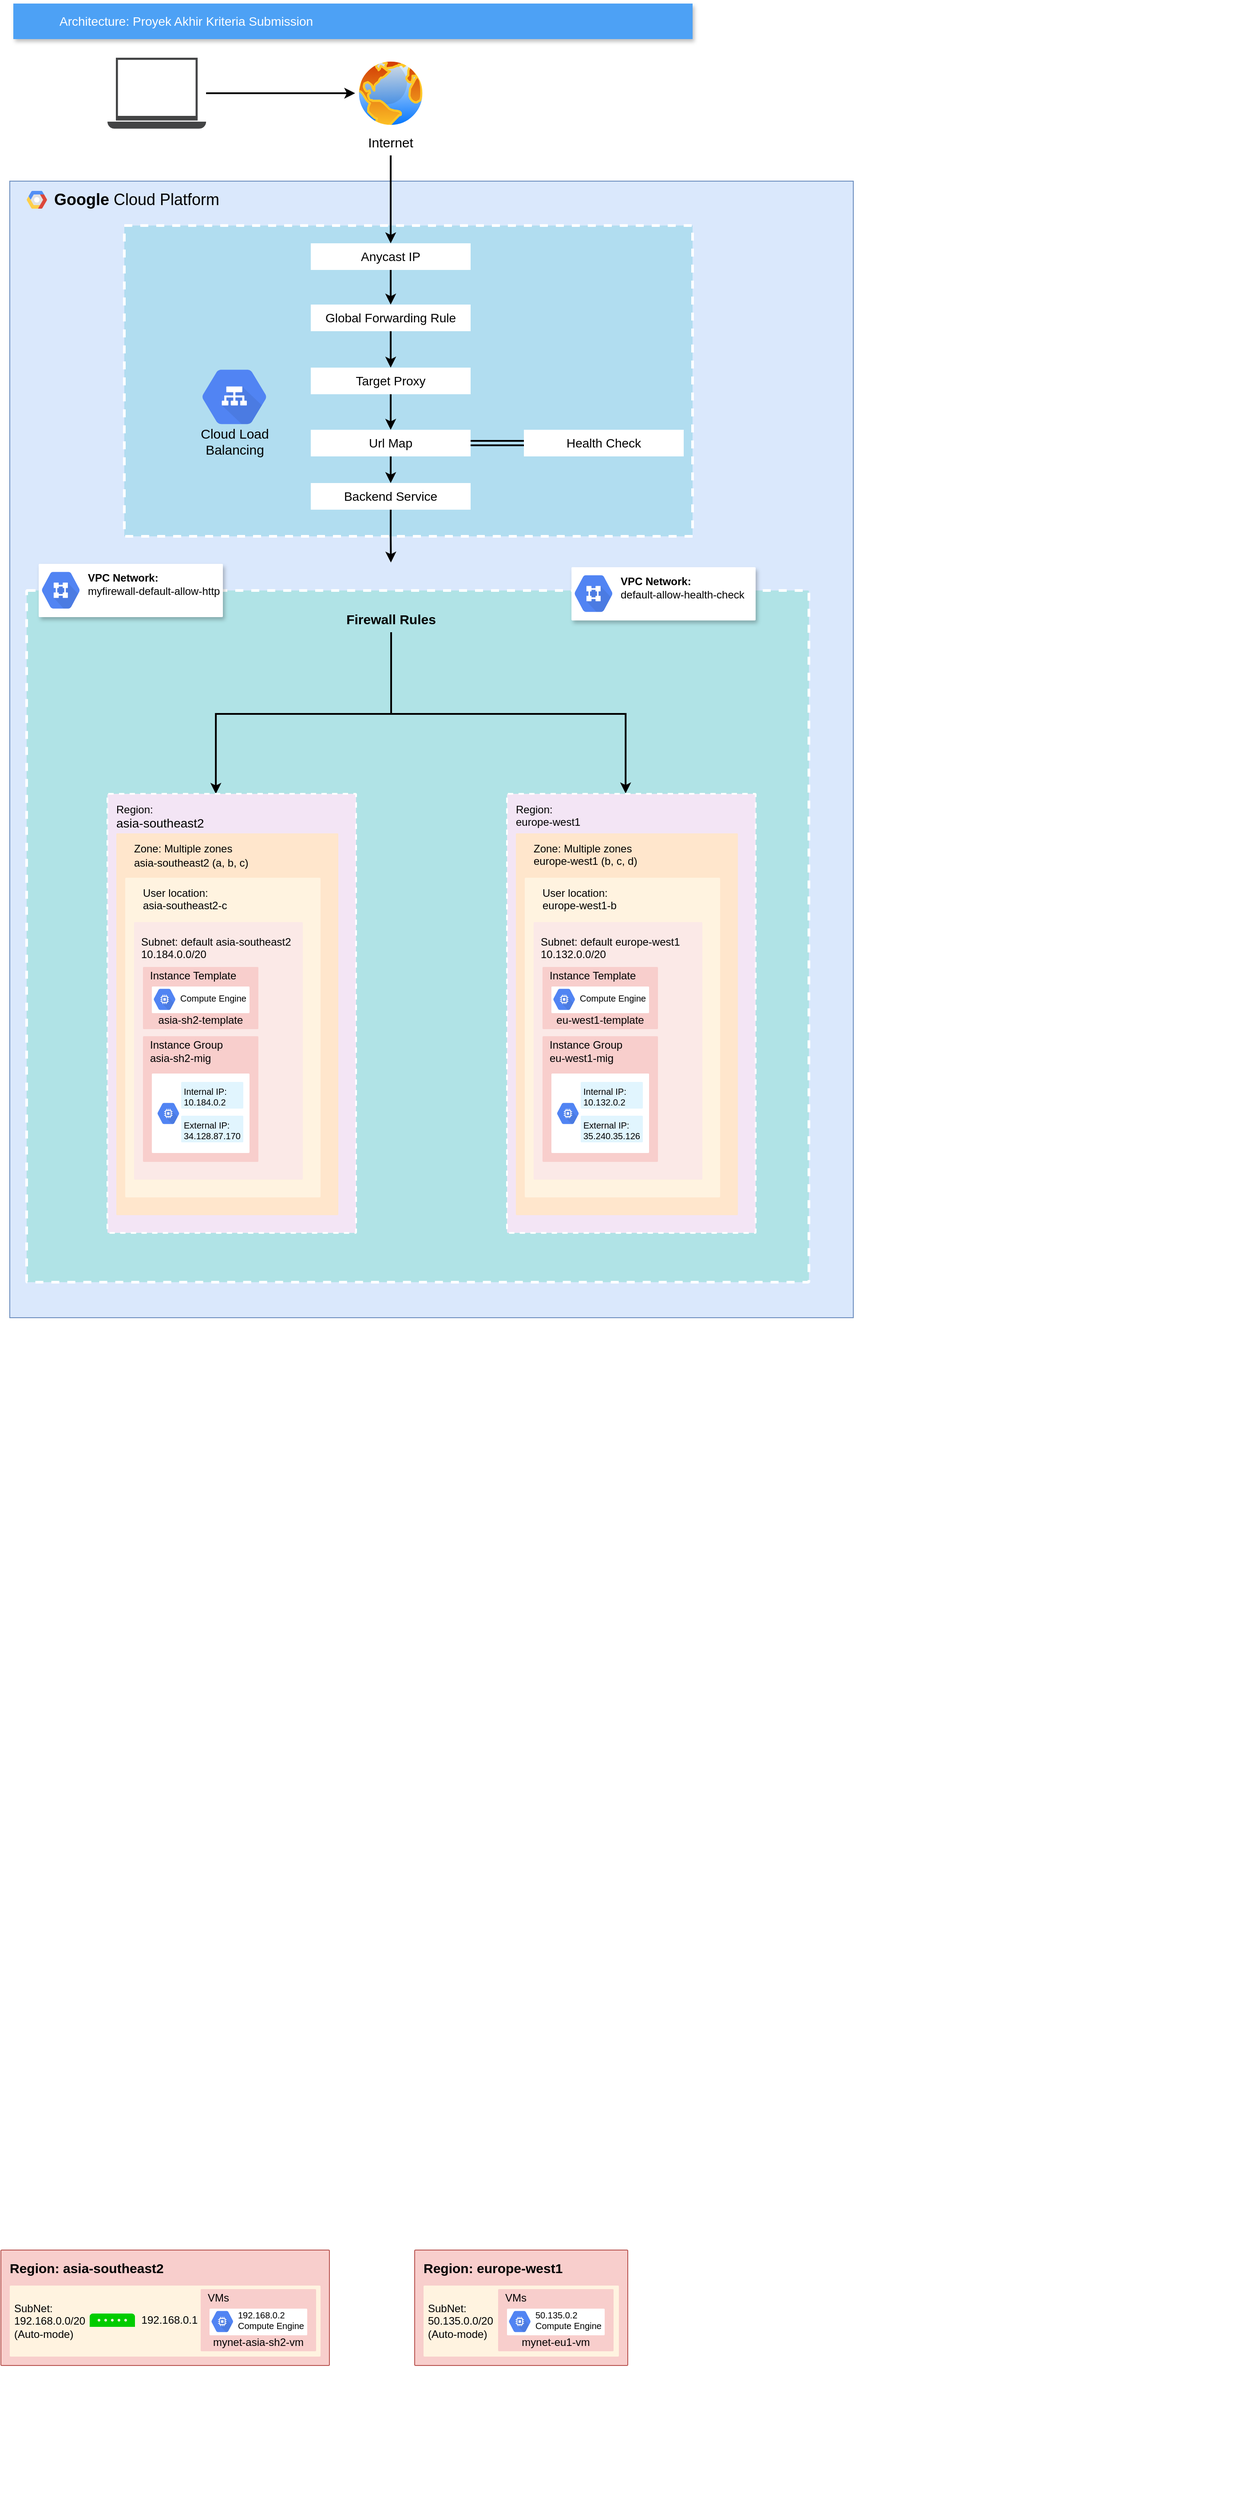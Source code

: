 <mxfile version="22.0.6" type="github">
  <diagram id="f106602c-feb2-e66a-4537-3a34d633f6aa" name="Page-1">
    <mxGraphModel dx="1956" dy="1013" grid="1" gridSize="10" guides="1" tooltips="1" connect="1" arrows="1" fold="1" page="1" pageScale="1" pageWidth="1169" pageHeight="827" background="none" math="0" shadow="0">
      <root>
        <mxCell id="0" />
        <mxCell id="1" parent="0" />
        <mxCell id="14" value="&lt;b style=&quot;font-size: 18px;&quot;&gt;Google &lt;/b&gt;Cloud Platform" style="fillColor=#dae8fc;strokeColor=#6c8ebf;shadow=0;fontSize=18;align=left;spacing=10;9E9E9E;verticalAlign=top;spacingTop=-4;fontStyle=0;spacingLeft=40;html=1;movable=1;resizable=1;rotatable=1;deletable=1;editable=1;locked=0;connectable=1;container=0;" parent="1" vertex="1">
          <mxGeometry x="150" y="260" width="950" height="1280" as="geometry" />
        </mxCell>
        <mxCell id="2" value="Architecture: Proyek Akhir Kriteria Submission" style="fillColor=#4DA1F5;strokeColor=none;shadow=1;gradientColor=none;fontSize=14;align=left;spacingLeft=50;fontColor=#ffffff;html=1;" parent="1" vertex="1">
          <mxGeometry x="154" y="60" width="765" height="40" as="geometry" />
        </mxCell>
        <mxCell id="BLvqwAtGWl9acbZ8wkbC-81" value="" style="edgeStyle=orthogonalEdgeStyle;rounded=0;orthogonalLoop=1;jettySize=auto;html=1;fontFamily=Helvetica;fontSize=15;fontColor=#000000;strokeWidth=2;" parent="1" source="BLvqwAtGWl9acbZ8wkbC-26" target="BLvqwAtGWl9acbZ8wkbC-31" edge="1">
          <mxGeometry relative="1" as="geometry" />
        </mxCell>
        <mxCell id="BLvqwAtGWl9acbZ8wkbC-26" value="" style="sketch=0;pointerEvents=1;shadow=0;dashed=0;html=1;strokeColor=none;fillColor=#434445;aspect=fixed;labelPosition=center;verticalLabelPosition=bottom;verticalAlign=top;align=center;outlineConnect=0;shape=mxgraph.vvd.laptop;" parent="1" vertex="1">
          <mxGeometry x="260" y="121" width="111.11" height="80" as="geometry" />
        </mxCell>
        <mxCell id="BLvqwAtGWl9acbZ8wkbC-31" value="" style="image;aspect=fixed;perimeter=ellipsePerimeter;html=1;align=center;shadow=0;dashed=0;spacingTop=3;image=img/lib/active_directory/internet_globe.svg;" parent="1" vertex="1">
          <mxGeometry x="539" y="121" width="80" height="80" as="geometry" />
        </mxCell>
        <mxCell id="15" value="" style="shape=mxgraph.gcp2.google_cloud_platform;fillColor=#F6F6F6;strokeColor=none;shadow=0;gradientColor=none;" parent="1" vertex="1">
          <mxGeometry x="169" y="271" width="23" height="20" as="geometry">
            <mxPoint x="20" y="11" as="offset" />
          </mxGeometry>
        </mxCell>
        <mxCell id="BLvqwAtGWl9acbZ8wkbC-93" value="" style="sketch=0;points=[[0,0,0],[0.25,0,0],[0.5,0,0],[0.75,0,0],[1,0,0],[1,0.25,0],[1,0.5,0],[1,0.75,0],[1,1,0],[0.75,1,0],[0.5,1,0],[0.25,1,0],[0,1,0],[0,0.75,0],[0,0.5,0],[0,0.25,0]];rounded=1;absoluteArcSize=1;arcSize=2;html=1;strokeColor=#FFFFFF;shadow=0;dashed=1;fontSize=14;align=center;verticalAlign=top;spacing=10;spacingTop=-3;whiteSpace=wrap;fillColor=#b0e3e6;labelBackgroundColor=none;labelBorderColor=none;spacingLeft=3;fontFamily=Helvetica;strokeWidth=3;container=0;" parent="1" vertex="1">
          <mxGeometry x="169" y="721" width="881" height="779" as="geometry" />
        </mxCell>
        <mxCell id="BLvqwAtGWl9acbZ8wkbC-58" value="" style="points=[[0,0,0],[0.25,0,0],[0.5,0,0],[0.75,0,0],[1,0,0],[1,0.25,0],[1,0.5,0],[1,0.75,0],[1,1,0],[0.75,1,0],[0.5,1,0],[0.25,1,0],[0,1,0],[0,0.75,0],[0,0.5,0],[0,0.25,0]];rounded=0;absoluteArcSize=1;arcSize=2;html=1;strokeColor=#FFFFFF;shadow=0;fontSize=12;align=left;verticalAlign=top;spacing=10;spacingTop=-4;whiteSpace=wrap;fillColor=#b1ddf0;labelBackgroundColor=none;labelBorderColor=none;spacingLeft=-10;fontFamily=Helvetica;strokeWidth=3;glass=0;dashed=1;" parent="1" vertex="1">
          <mxGeometry x="279" y="310" width="640" height="350" as="geometry" />
        </mxCell>
        <mxCell id="BLvqwAtGWl9acbZ8wkbC-281" style="edgeStyle=orthogonalEdgeStyle;rounded=0;orthogonalLoop=1;jettySize=auto;html=1;entryX=0.5;entryY=0;entryDx=0;entryDy=0;fontFamily=Helvetica;fontSize=15;fontColor=#000000;strokeWidth=2;" parent="1" source="BLvqwAtGWl9acbZ8wkbC-67" target="BLvqwAtGWl9acbZ8wkbC-72" edge="1">
          <mxGeometry relative="1" as="geometry" />
        </mxCell>
        <mxCell id="BLvqwAtGWl9acbZ8wkbC-67" value="&lt;div&gt;&lt;span style=&quot;background-color: initial;&quot;&gt;Anycast IP&lt;/span&gt;&lt;br&gt;&lt;/div&gt;" style="whiteSpace=wrap;html=1;dashed=0;labelBackgroundColor=none;labelBorderColor=none;align=center;verticalAlign=top;spacingLeft=0;fontFamily=Helvetica;fontSize=14;strokeColor=none;" parent="1" vertex="1">
          <mxGeometry x="489" y="330" width="180" height="30" as="geometry" />
        </mxCell>
        <mxCell id="BLvqwAtGWl9acbZ8wkbC-73" value="Target Proxy" style="whiteSpace=wrap;html=1;dashed=0;labelBackgroundColor=none;labelBorderColor=none;align=center;verticalAlign=top;spacingLeft=0;fontFamily=Helvetica;fontSize=14;strokeColor=none;" parent="1" vertex="1">
          <mxGeometry x="489" y="470" width="180" height="30" as="geometry" />
        </mxCell>
        <mxCell id="BLvqwAtGWl9acbZ8wkbC-72" value="Global Forwarding Rule" style="whiteSpace=wrap;html=1;dashed=0;labelBackgroundColor=none;labelBorderColor=none;align=center;verticalAlign=top;spacingLeft=0;fontFamily=Helvetica;fontSize=14;strokeColor=none;" parent="1" vertex="1">
          <mxGeometry x="489" y="399" width="180" height="30" as="geometry" />
        </mxCell>
        <mxCell id="BLvqwAtGWl9acbZ8wkbC-76" value="Url Map" style="whiteSpace=wrap;html=1;dashed=0;labelBackgroundColor=none;labelBorderColor=none;align=center;verticalAlign=top;spacingLeft=0;fontFamily=Helvetica;fontSize=14;strokeColor=none;" parent="1" vertex="1">
          <mxGeometry x="489" y="540" width="180" height="30" as="geometry" />
        </mxCell>
        <mxCell id="BLvqwAtGWl9acbZ8wkbC-75" value="Backend Service" style="whiteSpace=wrap;html=1;dashed=0;labelBackgroundColor=none;labelBorderColor=none;align=center;verticalAlign=top;spacingLeft=0;fontFamily=Helvetica;fontSize=14;strokeColor=none;" parent="1" vertex="1">
          <mxGeometry x="489" y="600" width="180" height="30" as="geometry" />
        </mxCell>
        <mxCell id="BLvqwAtGWl9acbZ8wkbC-74" value="Health Check" style="whiteSpace=wrap;html=1;dashed=0;labelBackgroundColor=none;labelBorderColor=none;align=center;verticalAlign=top;spacingLeft=0;fontFamily=Helvetica;fontSize=14;strokeColor=none;" parent="1" vertex="1">
          <mxGeometry x="729" y="540" width="180" height="30" as="geometry" />
        </mxCell>
        <mxCell id="BLvqwAtGWl9acbZ8wkbC-50" value="Cloud Load&#xa;Balancing" style="dashed=0;connectable=0;html=1;fillColor=#5184F3;strokeColor=none;shape=mxgraph.gcp2.hexIcon;prIcon=cloud_load_balancing;part=1;labelPosition=center;verticalLabelPosition=bottom;align=center;verticalAlign=top;spacingLeft=-10;fontColor=#000000;fontSize=15;overflow=visible;labelBackgroundColor=none;labelBorderColor=none;" parent="1" vertex="1">
          <mxGeometry x="348" y="458" width="110" height="90" as="geometry">
            <mxPoint x="5" y="-19.5" as="offset" />
          </mxGeometry>
        </mxCell>
        <mxCell id="BLvqwAtGWl9acbZ8wkbC-92" value="" style="shape=image;html=1;verticalAlign=top;verticalLabelPosition=bottom;labelBackgroundColor=#ffffff;imageAspect=0;aspect=fixed;image=https://cdn1.iconfinder.com/data/icons/unicons-line-vol-5/24/padlock-128.png;dashed=0;labelBorderColor=none;align=center;spacingLeft=-10;fontFamily=Helvetica;fontSize=15;fontColor=#000000;fillColor=#5184F3;" parent="1" vertex="1">
          <mxGeometry x="554" y="689.5" width="50.5" height="50.5" as="geometry" />
        </mxCell>
        <mxCell id="BLvqwAtGWl9acbZ8wkbC-120" value="&lt;b&gt;Firewall Rules&lt;/b&gt;" style="text;strokeColor=none;align=center;fillColor=none;html=1;verticalAlign=middle;whiteSpace=wrap;rounded=0;fontSize=15;fontFamily=Helvetica;fontColor=#000000;" parent="1" vertex="1">
          <mxGeometry x="515" y="738" width="129" height="30" as="geometry" />
        </mxCell>
        <mxCell id="BLvqwAtGWl9acbZ8wkbC-87" value="" style="edgeStyle=orthogonalEdgeStyle;rounded=0;orthogonalLoop=1;jettySize=auto;html=1;fontFamily=Helvetica;fontSize=15;fontColor=#000000;entryX=0.5;entryY=0;entryDx=0;entryDy=0;strokeWidth=2;" parent="1" source="BLvqwAtGWl9acbZ8wkbC-72" target="BLvqwAtGWl9acbZ8wkbC-73" edge="1">
          <mxGeometry relative="1" as="geometry">
            <mxPoint x="779" y="770" as="targetPoint" />
          </mxGeometry>
        </mxCell>
        <mxCell id="BLvqwAtGWl9acbZ8wkbC-88" value="" style="edgeStyle=orthogonalEdgeStyle;rounded=0;orthogonalLoop=1;jettySize=auto;html=1;fontFamily=Helvetica;fontSize=15;fontColor=#000000;entryX=0.5;entryY=0;entryDx=0;entryDy=0;strokeWidth=2;" parent="1" source="BLvqwAtGWl9acbZ8wkbC-73" target="BLvqwAtGWl9acbZ8wkbC-76" edge="1">
          <mxGeometry relative="1" as="geometry" />
        </mxCell>
        <mxCell id="BLvqwAtGWl9acbZ8wkbC-90" value="" style="edgeStyle=orthogonalEdgeStyle;rounded=0;orthogonalLoop=1;jettySize=auto;html=1;fontFamily=Helvetica;fontSize=15;fontColor=#000000;strokeWidth=2;" parent="1" source="BLvqwAtGWl9acbZ8wkbC-76" target="BLvqwAtGWl9acbZ8wkbC-75" edge="1">
          <mxGeometry relative="1" as="geometry" />
        </mxCell>
        <mxCell id="BLvqwAtGWl9acbZ8wkbC-89" value="" style="rounded=0;orthogonalLoop=1;jettySize=auto;html=1;fontFamily=Helvetica;fontSize=15;fontColor=#000000;shape=link;strokeWidth=2;" parent="1" source="BLvqwAtGWl9acbZ8wkbC-76" target="BLvqwAtGWl9acbZ8wkbC-74" edge="1">
          <mxGeometry relative="1" as="geometry" />
        </mxCell>
        <mxCell id="BLvqwAtGWl9acbZ8wkbC-118" style="edgeStyle=orthogonalEdgeStyle;rounded=0;orthogonalLoop=1;jettySize=auto;html=1;entryX=0.5;entryY=0;entryDx=0;entryDy=0;fontFamily=Helvetica;fontSize=15;fontColor=#000000;strokeWidth=2;" parent="1" source="BLvqwAtGWl9acbZ8wkbC-75" target="BLvqwAtGWl9acbZ8wkbC-92" edge="1">
          <mxGeometry relative="1" as="geometry" />
        </mxCell>
        <mxCell id="BLvqwAtGWl9acbZ8wkbC-284" style="edgeStyle=orthogonalEdgeStyle;rounded=0;orthogonalLoop=1;jettySize=auto;html=1;fontFamily=Helvetica;fontSize=15;fontColor=#000000;strokeWidth=2;" parent="1" source="BLvqwAtGWl9acbZ8wkbC-282" target="BLvqwAtGWl9acbZ8wkbC-67" edge="1">
          <mxGeometry relative="1" as="geometry" />
        </mxCell>
        <mxCell id="BLvqwAtGWl9acbZ8wkbC-282" value="Internet" style="text;strokeColor=none;align=center;fillColor=none;html=1;verticalAlign=middle;whiteSpace=wrap;rounded=0;fontSize=15;fontFamily=Helvetica;fontColor=#000000;" parent="1" vertex="1">
          <mxGeometry x="549" y="201" width="60" height="30" as="geometry" />
        </mxCell>
        <mxCell id="BLvqwAtGWl9acbZ8wkbC-286" style="edgeStyle=orthogonalEdgeStyle;rounded=0;orthogonalLoop=1;jettySize=auto;html=1;fontFamily=Helvetica;fontSize=15;fontColor=#000000;strokeWidth=2;entryX=0.477;entryY=-0.001;entryDx=0;entryDy=0;entryPerimeter=0;" parent="1" source="BLvqwAtGWl9acbZ8wkbC-120" target="UPQlUuGARVjlreprbhLB-155" edge="1">
          <mxGeometry relative="1" as="geometry">
            <mxPoint x="844" y="943" as="targetPoint" />
            <Array as="points">
              <mxPoint x="579" y="860" />
              <mxPoint x="844" y="860" />
            </Array>
          </mxGeometry>
        </mxCell>
        <mxCell id="UPQlUuGARVjlreprbhLB-28" value="&lt;b&gt;Region:&amp;nbsp;asia-southeast2&lt;/b&gt;" style="sketch=0;points=[[0,0,0],[0.25,0,0],[0.5,0,0],[0.75,0,0],[1,0,0],[1,0.25,0],[1,0.5,0],[1,0.75,0],[1,1,0],[0.75,1,0],[0.5,1,0],[0.25,1,0],[0,1,0],[0,0.75,0],[0,0.5,0],[0,0.25,0]];rounded=1;absoluteArcSize=1;arcSize=2;html=1;strokeColor=#b85450;shadow=0;dashed=0;fontSize=15;align=left;verticalAlign=top;spacing=10;spacingTop=-3;whiteSpace=wrap;fillColor=#f8cecc;labelBackgroundColor=none;labelBorderColor=none;spacingLeft=0;fontFamily=Helvetica;container=0;" vertex="1" parent="1">
          <mxGeometry x="140" y="2590" width="370" height="130" as="geometry" />
        </mxCell>
        <mxCell id="UPQlUuGARVjlreprbhLB-29" value="" style="group" vertex="1" connectable="0" parent="1">
          <mxGeometry x="160" y="2633.5" width="350" height="126.5" as="geometry" />
        </mxCell>
        <mxCell id="UPQlUuGARVjlreprbhLB-30" value="" style="group" vertex="1" connectable="0" parent="UPQlUuGARVjlreprbhLB-29">
          <mxGeometry width="350" height="126.5" as="geometry" />
        </mxCell>
        <mxCell id="UPQlUuGARVjlreprbhLB-31" value="" style="group" vertex="1" connectable="0" parent="UPQlUuGARVjlreprbhLB-30">
          <mxGeometry y="20.5" width="350" height="106" as="geometry" />
        </mxCell>
        <mxCell id="UPQlUuGARVjlreprbhLB-32" value="&lt;div style=&quot;font-size: 12px;&quot;&gt;&lt;font color=&quot;#000000&quot; style=&quot;font-size: 12px;&quot;&gt;SubNet:&amp;nbsp;&lt;/font&gt;&lt;/div&gt;&lt;div style=&quot;font-size: 12px;&quot;&gt;&lt;span style=&quot;color: rgb(0, 0, 0); background-color: initial; font-size: 12px;&quot;&gt;192.168.0.0/20&amp;nbsp;&lt;/span&gt;&lt;/div&gt;&lt;div style=&quot;font-size: 12px;&quot;&gt;&lt;span style=&quot;color: rgb(0, 0, 0); background-color: initial; font-size: 12px;&quot;&gt;(Auto-mode)&amp;nbsp;&lt;/span&gt;&lt;/div&gt;" style="sketch=0;points=[[0,0,0],[0.25,0,0],[0.5,0,0],[0.75,0,0],[1,0,0],[1,0.25,0],[1,0.5,0],[1,0.75,0],[1,1,0],[0.75,1,0],[0.5,1,0],[0.25,1,0],[0,1,0],[0,0.75,0],[0,0.5,0],[0,0.25,0]];rounded=1;absoluteArcSize=1;arcSize=2;html=1;strokeColor=none;gradientColor=none;shadow=0;dashed=0;fontSize=12;fontColor=#9E9E9E;align=left;verticalAlign=middle;spacing=10;spacingTop=-100;whiteSpace=wrap;fillColor=#FFF3E0;labelBackgroundColor=none;labelBorderColor=none;spacingLeft=-15;fontFamily=Helvetica;container=0;horizontal=1;spacingBottom=0;movable=0;resizable=0;rotatable=0;deletable=0;editable=0;locked=1;connectable=0;" vertex="1" parent="UPQlUuGARVjlreprbhLB-31">
          <mxGeometry x="-10" y="-24" width="350" height="80" as="geometry">
            <mxPoint x="10" y="50" as="offset" />
          </mxGeometry>
        </mxCell>
        <mxCell id="UPQlUuGARVjlreprbhLB-33" value="" style="sketch=0;pointerEvents=1;shadow=0;dashed=0;html=1;strokeColor=none;fillColor=#00CC00;labelPosition=center;verticalLabelPosition=bottom;verticalAlign=top;outlineConnect=0;align=center;shape=mxgraph.office.communications.voip_gateway;labelBackgroundColor=none;labelBorderColor=none;spacingLeft=-10;fontFamily=Helvetica;fontSize=15;fontColor=#000000;" vertex="1" parent="UPQlUuGARVjlreprbhLB-31">
          <mxGeometry x="80" y="7.5" width="51" height="15" as="geometry" />
        </mxCell>
        <mxCell id="UPQlUuGARVjlreprbhLB-34" value="192.168.0.1" style="text;strokeColor=none;align=center;fillColor=none;html=1;verticalAlign=middle;whiteSpace=wrap;rounded=0;fontSize=12;fontFamily=Helvetica;fontColor=#000000;" vertex="1" parent="UPQlUuGARVjlreprbhLB-31">
          <mxGeometry x="140" width="60" height="30" as="geometry" />
        </mxCell>
        <mxCell id="UPQlUuGARVjlreprbhLB-35" value="" style="group" vertex="1" connectable="0" parent="UPQlUuGARVjlreprbhLB-30">
          <mxGeometry x="215" width="130" height="120.5" as="geometry" />
        </mxCell>
        <mxCell id="UPQlUuGARVjlreprbhLB-36" value="VMs" style="sketch=0;points=[[0,0,0],[0.25,0,0],[0.5,0,0],[0.75,0,0],[1,0,0],[1,0.25,0],[1,0.5,0],[1,0.75,0],[1,1,0],[0.75,1,0],[0.5,1,0],[0.25,1,0],[0,1,0],[0,0.75,0],[0,0.5,0],[0,0.25,0]];rounded=1;absoluteArcSize=1;arcSize=2;html=1;strokeColor=none;gradientColor=none;shadow=0;dashed=0;fontSize=12;fontColor=#000000;align=left;verticalAlign=bottom;spacing=10;spacingTop=-4;whiteSpace=wrap;fillColor=#F8CECC;labelBackgroundColor=none;labelBorderColor=none;spacingLeft=-12;fontFamily=Helvetica;labelPosition=center;verticalLabelPosition=top;spacingBottom=23;" vertex="1" parent="UPQlUuGARVjlreprbhLB-35">
          <mxGeometry x="-10" y="0.5" width="130" height="70" as="geometry">
            <mxPoint x="10" y="50" as="offset" />
          </mxGeometry>
        </mxCell>
        <mxCell id="UPQlUuGARVjlreprbhLB-37" value="" style="sketch=0;points=[[0,0,0],[0.25,0,0],[0.5,0,0],[0.75,0,0],[1,0,0],[1,0.25,0],[1,0.5,0],[1,0.75,0],[1,1,0],[0.75,1,0],[0.5,1,0],[0.25,1,0],[0,1,0],[0,0.75,0],[0,0.5,0],[0,0.25,0]];rounded=1;absoluteArcSize=1;arcSize=2;html=1;strokeColor=none;gradientColor=none;shadow=0;dashed=0;fontSize=12;fontColor=#000000;align=left;verticalAlign=top;spacing=10;spacingTop=-55;whiteSpace=wrap;fillColor=#FFFFFF;labelBackgroundColor=none;labelBorderColor=none;spacingLeft=-10;fontFamily=Helvetica;container=0;" vertex="1" parent="UPQlUuGARVjlreprbhLB-35">
          <mxGeometry y="22.5" width="110" height="30" as="geometry">
            <mxPoint x="10" y="50" as="offset" />
          </mxGeometry>
        </mxCell>
        <mxCell id="UPQlUuGARVjlreprbhLB-38" value="mynet-asia-sh2-vm" style="text;strokeColor=none;align=center;fillColor=none;html=1;verticalAlign=middle;whiteSpace=wrap;rounded=0;fontSize=12;fontFamily=Helvetica;fontColor=#000000;" vertex="1" parent="UPQlUuGARVjlreprbhLB-35">
          <mxGeometry y="55.5" width="110" height="10" as="geometry" />
        </mxCell>
        <mxCell id="UPQlUuGARVjlreprbhLB-39" value="192.168.0.2&lt;br style=&quot;font-size: 10px;&quot;&gt;Compute Engine" style="dashed=0;connectable=0;html=1;fillColor=#5184F3;strokeColor=none;shape=mxgraph.gcp2.hexIcon;prIcon=compute_engine;part=1;labelPosition=right;verticalLabelPosition=middle;align=left;verticalAlign=middle;spacingLeft=-8;fontColor=#000000;fontSize=10;overflow=visible;labelBackgroundColor=none;labelBorderColor=none;instNum=0;gradientColor=none;shadow=0;spacingTop=5;spacingBottom=-30;" vertex="1" parent="UPQlUuGARVjlreprbhLB-35">
          <mxGeometry x="-4.22" y="19.5" width="37.22" height="35" as="geometry">
            <mxPoint x="5" y="-19.5" as="offset" />
          </mxGeometry>
        </mxCell>
        <mxCell id="UPQlUuGARVjlreprbhLB-40" value="" style="group" vertex="1" connectable="0" parent="1">
          <mxGeometry x="606" y="2590" width="240" height="280.5" as="geometry" />
        </mxCell>
        <mxCell id="UPQlUuGARVjlreprbhLB-41" value="&lt;b&gt;Region:&amp;nbsp;europe-west1&lt;/b&gt;" style="sketch=0;points=[[0,0,0],[0.25,0,0],[0.5,0,0],[0.75,0,0],[1,0,0],[1,0.25,0],[1,0.5,0],[1,0.75,0],[1,1,0],[0.75,1,0],[0.5,1,0],[0.25,1,0],[0,1,0],[0,0.75,0],[0,0.5,0],[0,0.25,0]];rounded=1;absoluteArcSize=1;arcSize=2;html=1;strokeColor=#b85450;shadow=0;dashed=0;fontSize=15;align=left;verticalAlign=top;spacing=10;spacingTop=-3;whiteSpace=wrap;fillColor=#f8cecc;labelBackgroundColor=none;labelBorderColor=none;spacingLeft=0;fontFamily=Helvetica;container=0;" vertex="1" parent="UPQlUuGARVjlreprbhLB-40">
          <mxGeometry width="240" height="130" as="geometry" />
        </mxCell>
        <mxCell id="UPQlUuGARVjlreprbhLB-42" value="&lt;div style=&quot;font-size: 12px;&quot;&gt;&lt;font color=&quot;#000000&quot; style=&quot;font-size: 12px;&quot;&gt;SubNet:&amp;nbsp;&lt;/font&gt;&lt;/div&gt;&lt;font color=&quot;#000000&quot;&gt;50.135.0.0/20&lt;/font&gt;&lt;span style=&quot;background-color: initial; color: rgb(0, 0, 0);&quot;&gt;&amp;nbsp;&lt;/span&gt;&lt;font color=&quot;#000000&quot;&gt;&lt;br&gt;&lt;/font&gt;&lt;div style=&quot;font-size: 12px;&quot;&gt;&lt;span style=&quot;color: rgb(0, 0, 0); background-color: initial; font-size: 12px;&quot;&gt;(Auto-mode)&amp;nbsp;&lt;/span&gt;&lt;/div&gt;" style="sketch=0;points=[[0,0,0],[0.25,0,0],[0.5,0,0],[0.75,0,0],[1,0,0],[1,0.25,0],[1,0.5,0],[1,0.75,0],[1,1,0],[0.75,1,0],[0.5,1,0],[0.25,1,0],[0,1,0],[0,0.75,0],[0,0.5,0],[0,0.25,0]];rounded=1;absoluteArcSize=1;arcSize=2;html=1;strokeColor=none;gradientColor=none;shadow=0;dashed=0;fontSize=12;fontColor=#9E9E9E;align=left;verticalAlign=middle;spacing=10;spacingTop=-100;whiteSpace=wrap;fillColor=#FFF3E0;labelBackgroundColor=none;labelBorderColor=none;spacingLeft=-15;fontFamily=Helvetica;container=0;horizontal=1;spacingBottom=0;" vertex="1" parent="UPQlUuGARVjlreprbhLB-40">
          <mxGeometry x="10" y="40" width="220" height="80" as="geometry">
            <mxPoint x="10" y="50" as="offset" />
          </mxGeometry>
        </mxCell>
        <mxCell id="UPQlUuGARVjlreprbhLB-43" value="VMs" style="sketch=0;points=[[0,0,0],[0.25,0,0],[0.5,0,0],[0.75,0,0],[1,0,0],[1,0.25,0],[1,0.5,0],[1,0.75,0],[1,1,0],[0.75,1,0],[0.5,1,0],[0.25,1,0],[0,1,0],[0,0.75,0],[0,0.5,0],[0,0.25,0]];rounded=1;absoluteArcSize=1;arcSize=2;html=1;strokeColor=none;gradientColor=none;shadow=0;dashed=0;fontSize=12;fontColor=#000000;align=left;verticalAlign=bottom;spacing=10;spacingTop=-4;whiteSpace=wrap;fillColor=#F8CECC;labelBackgroundColor=none;labelBorderColor=none;spacingLeft=-12;fontFamily=Helvetica;labelPosition=center;verticalLabelPosition=top;spacingBottom=23;" vertex="1" parent="UPQlUuGARVjlreprbhLB-40">
          <mxGeometry x="94" y="44" width="130" height="70" as="geometry">
            <mxPoint x="10" y="50" as="offset" />
          </mxGeometry>
        </mxCell>
        <mxCell id="UPQlUuGARVjlreprbhLB-44" value="" style="sketch=0;points=[[0,0,0],[0.25,0,0],[0.5,0,0],[0.75,0,0],[1,0,0],[1,0.25,0],[1,0.5,0],[1,0.75,0],[1,1,0],[0.75,1,0],[0.5,1,0],[0.25,1,0],[0,1,0],[0,0.75,0],[0,0.5,0],[0,0.25,0]];rounded=1;absoluteArcSize=1;arcSize=2;html=1;strokeColor=none;gradientColor=none;shadow=0;dashed=0;fontSize=12;fontColor=#000000;align=left;verticalAlign=top;spacing=10;spacingTop=-55;whiteSpace=wrap;fillColor=#FFFFFF;labelBackgroundColor=none;labelBorderColor=none;spacingLeft=-10;fontFamily=Helvetica;container=0;" vertex="1" parent="UPQlUuGARVjlreprbhLB-40">
          <mxGeometry x="104" y="66" width="110" height="30" as="geometry">
            <mxPoint x="10" y="50" as="offset" />
          </mxGeometry>
        </mxCell>
        <mxCell id="UPQlUuGARVjlreprbhLB-45" value="mynet-eu1-vm" style="text;strokeColor=none;align=center;fillColor=none;html=1;verticalAlign=middle;whiteSpace=wrap;rounded=0;fontSize=12;fontFamily=Helvetica;fontColor=#000000;" vertex="1" parent="UPQlUuGARVjlreprbhLB-40">
          <mxGeometry x="104" y="99" width="110" height="10" as="geometry" />
        </mxCell>
        <mxCell id="UPQlUuGARVjlreprbhLB-46" value="50.135.0.2&lt;br style=&quot;font-size: 10px;&quot;&gt;Compute Engine" style="dashed=0;connectable=0;html=1;fillColor=#5184F3;strokeColor=none;shape=mxgraph.gcp2.hexIcon;prIcon=compute_engine;part=1;labelPosition=right;verticalLabelPosition=middle;align=left;verticalAlign=middle;spacingLeft=-8;fontColor=#000000;fontSize=10;overflow=visible;labelBackgroundColor=none;labelBorderColor=none;instNum=0;gradientColor=none;shadow=0;spacingTop=5;spacingBottom=-30;" vertex="1" parent="UPQlUuGARVjlreprbhLB-40">
          <mxGeometry x="99.78" y="63" width="37.22" height="35" as="geometry">
            <mxPoint x="5" y="-19.5" as="offset" />
          </mxGeometry>
        </mxCell>
        <mxCell id="UPQlUuGARVjlreprbhLB-99" style="edgeStyle=orthogonalEdgeStyle;rounded=0;orthogonalLoop=1;jettySize=auto;html=1;strokeWidth=2;entryX=0.436;entryY=0;entryDx=0;entryDy=0;entryPerimeter=0;" edge="1" parent="1" source="BLvqwAtGWl9acbZ8wkbC-120" target="UPQlUuGARVjlreprbhLB-153">
          <mxGeometry relative="1" as="geometry">
            <mxPoint x="383" y="943" as="targetPoint" />
            <Array as="points">
              <mxPoint x="580" y="860" />
              <mxPoint x="382" y="860" />
            </Array>
          </mxGeometry>
        </mxCell>
        <mxCell id="UPQlUuGARVjlreprbhLB-100" value="" style="group" vertex="1" connectable="0" parent="1">
          <mxGeometry x="180" y="671" width="210" height="80" as="geometry" />
        </mxCell>
        <mxCell id="BLvqwAtGWl9acbZ8wkbC-109" value="" style="shadow=1;strokeWidth=1;rounded=1;absoluteArcSize=1;arcSize=2;dashed=0;labelBackgroundColor=none;labelBorderColor=none;align=center;verticalAlign=top;spacingLeft=-10;fontFamily=Helvetica;fontSize=15;html=1;container=0;strokeColor=none;" parent="UPQlUuGARVjlreprbhLB-100" vertex="1">
          <mxGeometry x="2.6" y="20" width="207.4" height="60" as="geometry" />
        </mxCell>
        <mxCell id="BLvqwAtGWl9acbZ8wkbC-110" value="&lt;div style=&quot;font-size: 12px;&quot;&gt;&lt;font style=&quot;font-size: 12px;&quot;&gt;&lt;span style=&quot;background-color: initial; font-size: 12px;&quot;&gt;&lt;b style=&quot;font-size: 12px;&quot;&gt;VPC Network:&amp;nbsp;&lt;/b&gt;&lt;/span&gt;&lt;/font&gt;&lt;/div&gt;&lt;div style=&quot;font-size: 12px;&quot;&gt;&lt;font style=&quot;font-size: 12px;&quot;&gt;&lt;span style=&quot;background-color: initial; font-size: 12px;&quot;&gt;&lt;span style=&quot;font-size: 12px;&quot;&gt;myfirewall-default-allow-http&lt;/span&gt;&lt;/span&gt;&lt;/font&gt;&lt;/div&gt;" style="dashed=0;connectable=0;html=1;fillColor=#5184F3;strokeColor=none;shape=mxgraph.gcp2.hexIcon;prIcon=virtual_private_cloud;part=1;labelPosition=right;verticalLabelPosition=middle;align=left;verticalAlign=middle;spacingLeft=-5;fontColor=#000000;fontSize=12;overflow=visible;labelBackgroundColor=none;labelBorderColor=none;instNum=0;textDirection=ltr;spacingTop=20;spacing=-2;spacingBottom=-5;" parent="UPQlUuGARVjlreprbhLB-100" vertex="1">
          <mxGeometry x="-5" y="19.5" width="65" height="60.5" as="geometry">
            <mxPoint x="5" y="-19.5" as="offset" />
          </mxGeometry>
        </mxCell>
        <mxCell id="UPQlUuGARVjlreprbhLB-101" value="" style="group" vertex="1" connectable="0" parent="1">
          <mxGeometry x="780" y="674.75" width="210" height="80" as="geometry" />
        </mxCell>
        <mxCell id="UPQlUuGARVjlreprbhLB-102" value="" style="shadow=1;strokeWidth=1;rounded=1;absoluteArcSize=1;arcSize=2;dashed=0;labelBackgroundColor=none;labelBorderColor=none;align=center;verticalAlign=top;spacingLeft=-10;fontFamily=Helvetica;fontSize=15;html=1;container=0;strokeColor=none;" vertex="1" parent="UPQlUuGARVjlreprbhLB-101">
          <mxGeometry x="2.6" y="20" width="207.4" height="60" as="geometry" />
        </mxCell>
        <mxCell id="UPQlUuGARVjlreprbhLB-103" value="&lt;div style=&quot;font-size: 12px;&quot;&gt;&lt;font style=&quot;font-size: 12px;&quot;&gt;&lt;span style=&quot;background-color: initial; font-size: 12px;&quot;&gt;&lt;b style=&quot;font-size: 12px;&quot;&gt;VPC Network:&amp;nbsp;&lt;/b&gt;&lt;/span&gt;&lt;/font&gt;&lt;/div&gt;&lt;div style=&quot;font-size: 12px;&quot;&gt;default-allow-health-check&lt;br&gt;&lt;/div&gt;" style="dashed=0;connectable=0;html=1;fillColor=#5184F3;strokeColor=none;shape=mxgraph.gcp2.hexIcon;prIcon=virtual_private_cloud;part=1;labelPosition=right;verticalLabelPosition=middle;align=left;verticalAlign=middle;spacingLeft=-5;fontColor=#000000;fontSize=12;overflow=visible;labelBackgroundColor=none;labelBorderColor=none;instNum=0;textDirection=ltr;spacingTop=20;spacing=-2;spacingBottom=-5;" vertex="1" parent="UPQlUuGARVjlreprbhLB-101">
          <mxGeometry x="-5" y="19.5" width="65" height="60.5" as="geometry">
            <mxPoint x="5" y="-19.5" as="offset" />
          </mxGeometry>
        </mxCell>
        <mxCell id="UPQlUuGARVjlreprbhLB-169" value="" style="group" vertex="1" connectable="0" parent="1">
          <mxGeometry x="260" y="950" width="820" height="544.5" as="geometry" />
        </mxCell>
        <mxCell id="UPQlUuGARVjlreprbhLB-153" value="&lt;font color=&quot;#000000&quot;&gt;Region:&lt;br style=&quot;border-color: var(--border-color); font-size: 14px;&quot;&gt;&lt;span style=&quot;font-size: 14px;&quot;&gt;asia-southeast2&lt;/span&gt;&lt;/font&gt;" style="sketch=0;points=[[0,0,0],[0.25,0,0],[0.5,0,0],[0.75,0,0],[1,0,0],[1,0.25,0],[1,0.5,0],[1,0.75,0],[1,1,0],[0.75,1,0],[0.5,1,0],[0.25,1,0],[0,1,0],[0,0.75,0],[0,0.5,0],[0,0.25,0]];rounded=1;absoluteArcSize=1;arcSize=2;html=1;strokeColor=#FFFFFF;gradientColor=none;shadow=0;dashed=1;fontSize=12;fontColor=#9E9E9E;align=left;verticalAlign=top;spacing=10;spacingTop=-4;whiteSpace=wrap;fillColor=#F3E5F5;strokeWidth=2;" vertex="1" parent="UPQlUuGARVjlreprbhLB-169">
          <mxGeometry width="280" height="494.5" as="geometry" />
        </mxCell>
        <mxCell id="UPQlUuGARVjlreprbhLB-133" value="Zone:&amp;nbsp;Multiple zones&lt;br style=&quot;border-color: var(--border-color);&quot;&gt;asia-southeast2 (a, b, c)&lt;font style=&quot;font-size: 14px;&quot; color=&quot;#000000&quot;&gt;&lt;br&gt;&lt;/font&gt;" style="sketch=0;points=[[0,0,0],[0.25,0,0],[0.5,0,0],[0.75,0,0],[1,0,0],[1,0.25,0],[1,0.5,0],[1,0.75,0],[1,1,0],[0.75,1,0],[0.5,1,0],[0.25,1,0],[0,1,0],[0,0.75,0],[0,0.5,0],[0,0.25,0]];rounded=1;absoluteArcSize=1;arcSize=2;html=1;strokeColor=none;shadow=0;dashed=1;fontSize=12;align=left;verticalAlign=top;spacing=10;spacingTop=-75;whiteSpace=wrap;fillColor=#ffe6cc;spacingLeft=-550;spacingBottom=0;container=0;strokeWidth=2;" vertex="1" parent="UPQlUuGARVjlreprbhLB-169">
          <mxGeometry x="10" y="44.5" width="250" height="430" as="geometry">
            <mxPoint x="560" y="70" as="offset" />
          </mxGeometry>
        </mxCell>
        <mxCell id="UPQlUuGARVjlreprbhLB-134" value="User location:&lt;br&gt;asia-southeast2-c&amp;nbsp;" style="sketch=0;points=[[0,0,0],[0.25,0,0],[0.5,0,0],[0.75,0,0],[1,0,0],[1,0.25,0],[1,0.5,0],[1,0.75,0],[1,1,0],[0.75,1,0],[0.5,1,0],[0.25,1,0],[0,1,0],[0,0.75,0],[0,0.5,0],[0,0.25,0]];rounded=1;absoluteArcSize=1;arcSize=2;html=1;strokeColor=none;gradientColor=none;shadow=0;dashed=0;fontSize=12;fontColor=#000000;align=left;verticalAlign=top;spacing=10;spacingTop=-55;whiteSpace=wrap;fillColor=#FFF3E0;container=0;" vertex="1" parent="UPQlUuGARVjlreprbhLB-169">
          <mxGeometry x="20" y="94.5" width="220" height="360" as="geometry">
            <mxPoint x="10" y="50" as="offset" />
          </mxGeometry>
        </mxCell>
        <mxCell id="UPQlUuGARVjlreprbhLB-135" value="&lt;font color=&quot;#000000&quot;&gt;Subnet: default&amp;nbsp;asia-southeast2&lt;br&gt;10.184.0.0/20&lt;br&gt;&lt;/font&gt;" style="sketch=0;points=[[0,0,0],[0.25,0,0],[0.5,0,0],[0.75,0,0],[1,0,0],[1,0.25,0],[1,0.5,0],[1,0.75,0],[1,1,0],[0.75,1,0],[0.5,1,0],[0.25,1,0],[0,1,0],[0,0.75,0],[0,0.5,0],[0,0.25,0]];rounded=1;absoluteArcSize=1;arcSize=2;html=1;strokeColor=none;gradientColor=none;shadow=0;dashed=0;fontSize=12;fontColor=#9E9E9E;align=left;verticalAlign=top;spacing=10;spacingTop=-50;whiteSpace=wrap;fillColor=#FBE9E7;container=0;spacingLeft=-12;" vertex="1" parent="UPQlUuGARVjlreprbhLB-169">
          <mxGeometry x="30" y="144.5" width="190" height="290" as="geometry">
            <mxPoint x="10" y="50" as="offset" />
          </mxGeometry>
        </mxCell>
        <mxCell id="UPQlUuGARVjlreprbhLB-137" value="Instance Template" style="sketch=0;points=[[0,0,0],[0.25,0,0],[0.5,0,0],[0.75,0,0],[1,0,0],[1,0.25,0],[1,0.5,0],[1,0.75,0],[1,1,0],[0.75,1,0],[0.5,1,0],[0.25,1,0],[0,1,0],[0,0.75,0],[0,0.5,0],[0,0.25,0]];rounded=1;absoluteArcSize=1;arcSize=2;html=1;strokeColor=none;gradientColor=none;shadow=0;dashed=0;fontSize=12;fontColor=#000000;align=left;verticalAlign=bottom;spacing=10;spacingTop=-4;whiteSpace=wrap;fillColor=#F8CECC;labelBackgroundColor=none;labelBorderColor=none;spacingLeft=-12;fontFamily=Helvetica;labelPosition=center;verticalLabelPosition=top;spacingBottom=23;" vertex="1" parent="UPQlUuGARVjlreprbhLB-169">
          <mxGeometry x="40" y="195" width="130" height="70" as="geometry">
            <mxPoint x="10" y="50" as="offset" />
          </mxGeometry>
        </mxCell>
        <mxCell id="UPQlUuGARVjlreprbhLB-138" value="" style="sketch=0;points=[[0,0,0],[0.25,0,0],[0.5,0,0],[0.75,0,0],[1,0,0],[1,0.25,0],[1,0.5,0],[1,0.75,0],[1,1,0],[0.75,1,0],[0.5,1,0],[0.25,1,0],[0,1,0],[0,0.75,0],[0,0.5,0],[0,0.25,0]];rounded=1;absoluteArcSize=1;arcSize=2;html=1;strokeColor=none;gradientColor=none;shadow=0;dashed=0;fontSize=12;fontColor=#000000;align=left;verticalAlign=top;spacing=10;spacingTop=-55;whiteSpace=wrap;fillColor=#FFFFFF;labelBackgroundColor=none;labelBorderColor=none;spacingLeft=-10;fontFamily=Helvetica;container=0;" vertex="1" parent="UPQlUuGARVjlreprbhLB-169">
          <mxGeometry x="50" y="217" width="110" height="30" as="geometry">
            <mxPoint x="10" y="50" as="offset" />
          </mxGeometry>
        </mxCell>
        <mxCell id="UPQlUuGARVjlreprbhLB-139" value="asia-sh2-template" style="text;strokeColor=none;align=center;fillColor=none;html=1;verticalAlign=middle;whiteSpace=wrap;rounded=0;fontSize=12;fontFamily=Helvetica;fontColor=#000000;" vertex="1" parent="UPQlUuGARVjlreprbhLB-169">
          <mxGeometry x="50" y="250" width="110" height="10" as="geometry" />
        </mxCell>
        <mxCell id="UPQlUuGARVjlreprbhLB-140" value="Compute Engine" style="dashed=0;connectable=0;html=1;fillColor=#5184F3;strokeColor=none;shape=mxgraph.gcp2.hexIcon;prIcon=compute_engine;part=1;labelPosition=right;verticalLabelPosition=middle;align=left;verticalAlign=middle;spacingLeft=-8;fontColor=#000000;fontSize=10;overflow=visible;labelBackgroundColor=none;labelBorderColor=none;instNum=0;gradientColor=none;shadow=0;spacingTop=5;spacingBottom=-30;" vertex="1" parent="UPQlUuGARVjlreprbhLB-169">
          <mxGeometry x="45.78" y="214" width="37.22" height="35" as="geometry">
            <mxPoint x="5" y="-19.5" as="offset" />
          </mxGeometry>
        </mxCell>
        <mxCell id="UPQlUuGARVjlreprbhLB-142" value="Instance Group&lt;br&gt;asia-sh2-mig" style="sketch=0;points=[[0,0,0],[0.25,0,0],[0.5,0,0],[0.75,0,0],[1,0,0],[1,0.25,0],[1,0.5,0],[1,0.75,0],[1,1,0],[0.75,1,0],[0.5,1,0],[0.25,1,0],[0,1,0],[0,0.75,0],[0,0.5,0],[0,0.25,0]];rounded=1;absoluteArcSize=1;arcSize=2;html=1;strokeColor=none;gradientColor=none;shadow=0;dashed=0;fontSize=12;fontColor=#000000;align=left;verticalAlign=bottom;spacing=10;spacingTop=-4;whiteSpace=wrap;fillColor=#F8CECC;labelBackgroundColor=none;labelBorderColor=none;spacingLeft=-12;fontFamily=Helvetica;labelPosition=center;verticalLabelPosition=top;spacingBottom=8;" vertex="1" parent="UPQlUuGARVjlreprbhLB-169">
          <mxGeometry x="40" y="273" width="130" height="141.5" as="geometry">
            <mxPoint x="10" y="50" as="offset" />
          </mxGeometry>
        </mxCell>
        <mxCell id="UPQlUuGARVjlreprbhLB-143" value="" style="sketch=0;points=[[0,0,0],[0.25,0,0],[0.5,0,0],[0.75,0,0],[1,0,0],[1,0.25,0],[1,0.5,0],[1,0.75,0],[1,1,0],[0.75,1,0],[0.5,1,0],[0.25,1,0],[0,1,0],[0,0.75,0],[0,0.5,0],[0,0.25,0]];rounded=1;absoluteArcSize=1;arcSize=2;html=1;strokeColor=none;gradientColor=none;shadow=0;dashed=0;fontSize=12;fontColor=#000000;align=left;verticalAlign=top;spacing=10;spacingTop=-55;whiteSpace=wrap;fillColor=#FFFFFF;labelBackgroundColor=none;labelBorderColor=none;spacingLeft=-10;fontFamily=Helvetica;container=0;" vertex="1" parent="UPQlUuGARVjlreprbhLB-169">
          <mxGeometry x="50" y="315" width="110" height="89.5" as="geometry">
            <mxPoint x="10" y="50" as="offset" />
          </mxGeometry>
        </mxCell>
        <mxCell id="UPQlUuGARVjlreprbhLB-150" value="" style="dashed=0;connectable=0;html=1;fillColor=#5184F3;strokeColor=none;shape=mxgraph.gcp2.hexIcon;prIcon=compute_engine;part=1;labelPosition=right;verticalLabelPosition=middle;align=left;verticalAlign=middle;spacingLeft=-8;fontColor=#000000;fontSize=10;overflow=visible;labelBackgroundColor=none;labelBorderColor=none;instNum=0;gradientColor=none;shadow=0;spacingTop=5;spacingBottom=-30;" vertex="1" parent="UPQlUuGARVjlreprbhLB-169">
          <mxGeometry x="50.0" y="342.5" width="37.22" height="35" as="geometry">
            <mxPoint x="5" y="-19.5" as="offset" />
          </mxGeometry>
        </mxCell>
        <mxCell id="UPQlUuGARVjlreprbhLB-151" value="&lt;font color=&quot;#000000&quot;&gt;External IP:&lt;br style=&quot;font-size: 10px;&quot;&gt;34.128.87.170&lt;/font&gt;" style="sketch=0;points=[[0,0,0],[0.25,0,0],[0.5,0,0],[0.75,0,0],[1,0,0],[1,0.25,0],[1,0.5,0],[1,0.75,0],[1,1,0],[0.75,1,0],[0.5,1,0],[0.25,1,0],[0,1,0],[0,0.75,0],[0,0.5,0],[0,0.25,0]];rounded=1;absoluteArcSize=1;arcSize=2;html=1;strokeColor=none;gradientColor=none;shadow=0;dashed=0;fontSize=10;fontColor=#9E9E9E;align=left;verticalAlign=top;spacing=10;spacingTop=-10;whiteSpace=wrap;fillColor=#E1F5FE;spacingBottom=-4;spacingLeft=-7;" vertex="1" parent="UPQlUuGARVjlreprbhLB-169">
          <mxGeometry x="83" y="362.5" width="70" height="30" as="geometry" />
        </mxCell>
        <mxCell id="UPQlUuGARVjlreprbhLB-152" value="&lt;font color=&quot;#000000&quot;&gt;Internal IP:&lt;br style=&quot;font-size: 10px;&quot;&gt;10.184.0.2&lt;/font&gt;" style="sketch=0;points=[[0,0,0],[0.25,0,0],[0.5,0,0],[0.75,0,0],[1,0,0],[1,0.25,0],[1,0.5,0],[1,0.75,0],[1,1,0],[0.75,1,0],[0.5,1,0],[0.25,1,0],[0,1,0],[0,0.75,0],[0,0.5,0],[0,0.25,0]];rounded=1;absoluteArcSize=1;arcSize=2;html=1;strokeColor=none;gradientColor=none;shadow=0;dashed=0;fontSize=10;fontColor=#9E9E9E;align=left;verticalAlign=top;spacing=10;spacingTop=-10;whiteSpace=wrap;fillColor=#E1F5FE;spacingBottom=-4;spacingLeft=-7;" vertex="1" parent="UPQlUuGARVjlreprbhLB-169">
          <mxGeometry x="83" y="324.5" width="70" height="30" as="geometry" />
        </mxCell>
        <mxCell id="UPQlUuGARVjlreprbhLB-170" value="" style="group" vertex="1" connectable="0" parent="1">
          <mxGeometry x="710" y="950" width="820" height="544.5" as="geometry" />
        </mxCell>
        <mxCell id="UPQlUuGARVjlreprbhLB-155" value="&lt;div&gt;&lt;font color=&quot;#000000&quot;&gt;Region:&lt;/font&gt;&lt;/div&gt;&lt;div&gt;&lt;font color=&quot;#000000&quot;&gt;europe-west1&lt;/font&gt;&lt;/div&gt;" style="sketch=0;points=[[0,0,0],[0.25,0,0],[0.5,0,0],[0.75,0,0],[1,0,0],[1,0.25,0],[1,0.5,0],[1,0.75,0],[1,1,0],[0.75,1,0],[0.5,1,0],[0.25,1,0],[0,1,0],[0,0.75,0],[0,0.5,0],[0,0.25,0]];rounded=1;absoluteArcSize=1;arcSize=2;html=1;strokeColor=#FFFFFF;gradientColor=none;shadow=0;dashed=1;fontSize=12;fontColor=#9E9E9E;align=left;verticalAlign=top;spacing=10;spacingTop=-4;whiteSpace=wrap;fillColor=#F3E5F5;strokeWidth=2;" vertex="1" parent="UPQlUuGARVjlreprbhLB-170">
          <mxGeometry width="280" height="494.5" as="geometry" />
        </mxCell>
        <mxCell id="UPQlUuGARVjlreprbhLB-156" value="&lt;font style=&quot;&quot; color=&quot;#000000&quot;&gt;&lt;div style=&quot;&quot;&gt;Zone: Multiple zones&lt;/div&gt;&lt;div style=&quot;&quot;&gt;europe-west1 (b, c, d)&lt;/div&gt;&lt;/font&gt;" style="sketch=0;points=[[0,0,0],[0.25,0,0],[0.5,0,0],[0.75,0,0],[1,0,0],[1,0.25,0],[1,0.5,0],[1,0.75,0],[1,1,0],[0.75,1,0],[0.5,1,0],[0.25,1,0],[0,1,0],[0,0.75,0],[0,0.5,0],[0,0.25,0]];rounded=1;absoluteArcSize=1;arcSize=2;html=1;strokeColor=none;shadow=0;dashed=1;fontSize=12;align=left;verticalAlign=top;spacing=10;spacingTop=-75;whiteSpace=wrap;fillColor=#ffe6cc;spacingLeft=-550;spacingBottom=0;container=0;strokeWidth=2;" vertex="1" parent="UPQlUuGARVjlreprbhLB-170">
          <mxGeometry x="10" y="44.5" width="250" height="430" as="geometry">
            <mxPoint x="560" y="70" as="offset" />
          </mxGeometry>
        </mxCell>
        <mxCell id="UPQlUuGARVjlreprbhLB-157" value="User location:&lt;br&gt;europe-west1-b" style="sketch=0;points=[[0,0,0],[0.25,0,0],[0.5,0,0],[0.75,0,0],[1,0,0],[1,0.25,0],[1,0.5,0],[1,0.75,0],[1,1,0],[0.75,1,0],[0.5,1,0],[0.25,1,0],[0,1,0],[0,0.75,0],[0,0.5,0],[0,0.25,0]];rounded=1;absoluteArcSize=1;arcSize=2;html=1;strokeColor=none;gradientColor=none;shadow=0;dashed=0;fontSize=12;fontColor=#000000;align=left;verticalAlign=top;spacing=10;spacingTop=-55;whiteSpace=wrap;fillColor=#FFF3E0;container=0;" vertex="1" parent="UPQlUuGARVjlreprbhLB-170">
          <mxGeometry x="20" y="94.5" width="220" height="360" as="geometry">
            <mxPoint x="10" y="50" as="offset" />
          </mxGeometry>
        </mxCell>
        <mxCell id="UPQlUuGARVjlreprbhLB-158" value="&lt;font color=&quot;#000000&quot;&gt;&lt;div&gt;Subnet: default europe-west1&lt;/div&gt;&lt;div&gt;10.132.0.0/20&lt;/div&gt;&lt;/font&gt;" style="sketch=0;points=[[0,0,0],[0.25,0,0],[0.5,0,0],[0.75,0,0],[1,0,0],[1,0.25,0],[1,0.5,0],[1,0.75,0],[1,1,0],[0.75,1,0],[0.5,1,0],[0.25,1,0],[0,1,0],[0,0.75,0],[0,0.5,0],[0,0.25,0]];rounded=1;absoluteArcSize=1;arcSize=2;html=1;strokeColor=none;gradientColor=none;shadow=0;dashed=0;fontSize=12;fontColor=#9E9E9E;align=left;verticalAlign=top;spacing=10;spacingTop=-50;whiteSpace=wrap;fillColor=#FBE9E7;container=0;spacingLeft=-12;" vertex="1" parent="UPQlUuGARVjlreprbhLB-170">
          <mxGeometry x="30" y="144.5" width="190" height="290" as="geometry">
            <mxPoint x="10" y="50" as="offset" />
          </mxGeometry>
        </mxCell>
        <mxCell id="UPQlUuGARVjlreprbhLB-159" value="Instance Template" style="sketch=0;points=[[0,0,0],[0.25,0,0],[0.5,0,0],[0.75,0,0],[1,0,0],[1,0.25,0],[1,0.5,0],[1,0.75,0],[1,1,0],[0.75,1,0],[0.5,1,0],[0.25,1,0],[0,1,0],[0,0.75,0],[0,0.5,0],[0,0.25,0]];rounded=1;absoluteArcSize=1;arcSize=2;html=1;strokeColor=none;gradientColor=none;shadow=0;dashed=0;fontSize=12;fontColor=#000000;align=left;verticalAlign=bottom;spacing=10;spacingTop=-4;whiteSpace=wrap;fillColor=#F8CECC;labelBackgroundColor=none;labelBorderColor=none;spacingLeft=-12;fontFamily=Helvetica;labelPosition=center;verticalLabelPosition=top;spacingBottom=23;" vertex="1" parent="UPQlUuGARVjlreprbhLB-170">
          <mxGeometry x="40" y="195" width="130" height="70" as="geometry">
            <mxPoint x="10" y="50" as="offset" />
          </mxGeometry>
        </mxCell>
        <mxCell id="UPQlUuGARVjlreprbhLB-160" value="" style="sketch=0;points=[[0,0,0],[0.25,0,0],[0.5,0,0],[0.75,0,0],[1,0,0],[1,0.25,0],[1,0.5,0],[1,0.75,0],[1,1,0],[0.75,1,0],[0.5,1,0],[0.25,1,0],[0,1,0],[0,0.75,0],[0,0.5,0],[0,0.25,0]];rounded=1;absoluteArcSize=1;arcSize=2;html=1;strokeColor=none;gradientColor=none;shadow=0;dashed=0;fontSize=12;fontColor=#000000;align=left;verticalAlign=top;spacing=10;spacingTop=-55;whiteSpace=wrap;fillColor=#FFFFFF;labelBackgroundColor=none;labelBorderColor=none;spacingLeft=-10;fontFamily=Helvetica;container=0;" vertex="1" parent="UPQlUuGARVjlreprbhLB-170">
          <mxGeometry x="50" y="217" width="110" height="30" as="geometry">
            <mxPoint x="10" y="50" as="offset" />
          </mxGeometry>
        </mxCell>
        <mxCell id="UPQlUuGARVjlreprbhLB-161" value="eu-west1-template" style="text;strokeColor=none;align=center;fillColor=none;html=1;verticalAlign=middle;whiteSpace=wrap;rounded=0;fontSize=12;fontFamily=Helvetica;fontColor=#000000;" vertex="1" parent="UPQlUuGARVjlreprbhLB-170">
          <mxGeometry x="50" y="250" width="110" height="10" as="geometry" />
        </mxCell>
        <mxCell id="UPQlUuGARVjlreprbhLB-162" value="Compute Engine" style="dashed=0;connectable=0;html=1;fillColor=#5184F3;strokeColor=none;shape=mxgraph.gcp2.hexIcon;prIcon=compute_engine;part=1;labelPosition=right;verticalLabelPosition=middle;align=left;verticalAlign=middle;spacingLeft=-8;fontColor=#000000;fontSize=10;overflow=visible;labelBackgroundColor=none;labelBorderColor=none;instNum=0;gradientColor=none;shadow=0;spacingTop=5;spacingBottom=-30;" vertex="1" parent="UPQlUuGARVjlreprbhLB-170">
          <mxGeometry x="45.78" y="214" width="37.22" height="35" as="geometry">
            <mxPoint x="5" y="-19.5" as="offset" />
          </mxGeometry>
        </mxCell>
        <mxCell id="UPQlUuGARVjlreprbhLB-163" value="Instance Group&lt;br&gt;eu-west1-mig" style="sketch=0;points=[[0,0,0],[0.25,0,0],[0.5,0,0],[0.75,0,0],[1,0,0],[1,0.25,0],[1,0.5,0],[1,0.75,0],[1,1,0],[0.75,1,0],[0.5,1,0],[0.25,1,0],[0,1,0],[0,0.75,0],[0,0.5,0],[0,0.25,0]];rounded=1;absoluteArcSize=1;arcSize=2;html=1;strokeColor=none;gradientColor=none;shadow=0;dashed=0;fontSize=12;fontColor=#000000;align=left;verticalAlign=bottom;spacing=10;spacingTop=-4;whiteSpace=wrap;fillColor=#F8CECC;labelBackgroundColor=none;labelBorderColor=none;spacingLeft=-12;fontFamily=Helvetica;labelPosition=center;verticalLabelPosition=top;spacingBottom=8;" vertex="1" parent="UPQlUuGARVjlreprbhLB-170">
          <mxGeometry x="40" y="273" width="130" height="141.5" as="geometry">
            <mxPoint x="10" y="50" as="offset" />
          </mxGeometry>
        </mxCell>
        <mxCell id="UPQlUuGARVjlreprbhLB-164" value="" style="sketch=0;points=[[0,0,0],[0.25,0,0],[0.5,0,0],[0.75,0,0],[1,0,0],[1,0.25,0],[1,0.5,0],[1,0.75,0],[1,1,0],[0.75,1,0],[0.5,1,0],[0.25,1,0],[0,1,0],[0,0.75,0],[0,0.5,0],[0,0.25,0]];rounded=1;absoluteArcSize=1;arcSize=2;html=1;strokeColor=none;gradientColor=none;shadow=0;dashed=0;fontSize=12;fontColor=#000000;align=left;verticalAlign=top;spacing=10;spacingTop=-55;whiteSpace=wrap;fillColor=#FFFFFF;labelBackgroundColor=none;labelBorderColor=none;spacingLeft=-10;fontFamily=Helvetica;container=0;" vertex="1" parent="UPQlUuGARVjlreprbhLB-170">
          <mxGeometry x="50" y="315" width="110" height="89.5" as="geometry">
            <mxPoint x="10" y="50" as="offset" />
          </mxGeometry>
        </mxCell>
        <mxCell id="UPQlUuGARVjlreprbhLB-165" value="" style="dashed=0;connectable=0;html=1;fillColor=#5184F3;strokeColor=none;shape=mxgraph.gcp2.hexIcon;prIcon=compute_engine;part=1;labelPosition=right;verticalLabelPosition=middle;align=left;verticalAlign=middle;spacingLeft=-8;fontColor=#000000;fontSize=10;overflow=visible;labelBackgroundColor=none;labelBorderColor=none;instNum=0;gradientColor=none;shadow=0;spacingTop=5;spacingBottom=-30;" vertex="1" parent="UPQlUuGARVjlreprbhLB-170">
          <mxGeometry x="50" y="342.5" width="37.22" height="35" as="geometry">
            <mxPoint x="5" y="-19.5" as="offset" />
          </mxGeometry>
        </mxCell>
        <mxCell id="UPQlUuGARVjlreprbhLB-166" value="&lt;font color=&quot;#000000&quot;&gt;External IP:&lt;br style=&quot;font-size: 10px;&quot;&gt;35.240.35.126&lt;br&gt;&lt;/font&gt;" style="sketch=0;points=[[0,0,0],[0.25,0,0],[0.5,0,0],[0.75,0,0],[1,0,0],[1,0.25,0],[1,0.5,0],[1,0.75,0],[1,1,0],[0.75,1,0],[0.5,1,0],[0.25,1,0],[0,1,0],[0,0.75,0],[0,0.5,0],[0,0.25,0]];rounded=1;absoluteArcSize=1;arcSize=2;html=1;strokeColor=none;gradientColor=none;shadow=0;dashed=0;fontSize=10;fontColor=#9E9E9E;align=left;verticalAlign=top;spacing=10;spacingTop=-10;whiteSpace=wrap;fillColor=#E1F5FE;spacingBottom=-4;spacingLeft=-7;" vertex="1" parent="UPQlUuGARVjlreprbhLB-170">
          <mxGeometry x="83" y="362.5" width="70" height="30" as="geometry" />
        </mxCell>
        <mxCell id="UPQlUuGARVjlreprbhLB-167" value="&lt;font color=&quot;#000000&quot;&gt;Internal IP:&lt;br style=&quot;font-size: 10px;&quot;&gt;10.132.0.2&lt;br&gt;&lt;/font&gt;" style="sketch=0;points=[[0,0,0],[0.25,0,0],[0.5,0,0],[0.75,0,0],[1,0,0],[1,0.25,0],[1,0.5,0],[1,0.75,0],[1,1,0],[0.75,1,0],[0.5,1,0],[0.25,1,0],[0,1,0],[0,0.75,0],[0,0.5,0],[0,0.25,0]];rounded=1;absoluteArcSize=1;arcSize=2;html=1;strokeColor=none;gradientColor=none;shadow=0;dashed=0;fontSize=10;fontColor=#9E9E9E;align=left;verticalAlign=top;spacing=10;spacingTop=-10;whiteSpace=wrap;fillColor=#E1F5FE;spacingBottom=-4;spacingLeft=-7;" vertex="1" parent="UPQlUuGARVjlreprbhLB-170">
          <mxGeometry x="83" y="324.5" width="70" height="30" as="geometry" />
        </mxCell>
      </root>
    </mxGraphModel>
  </diagram>
</mxfile>
